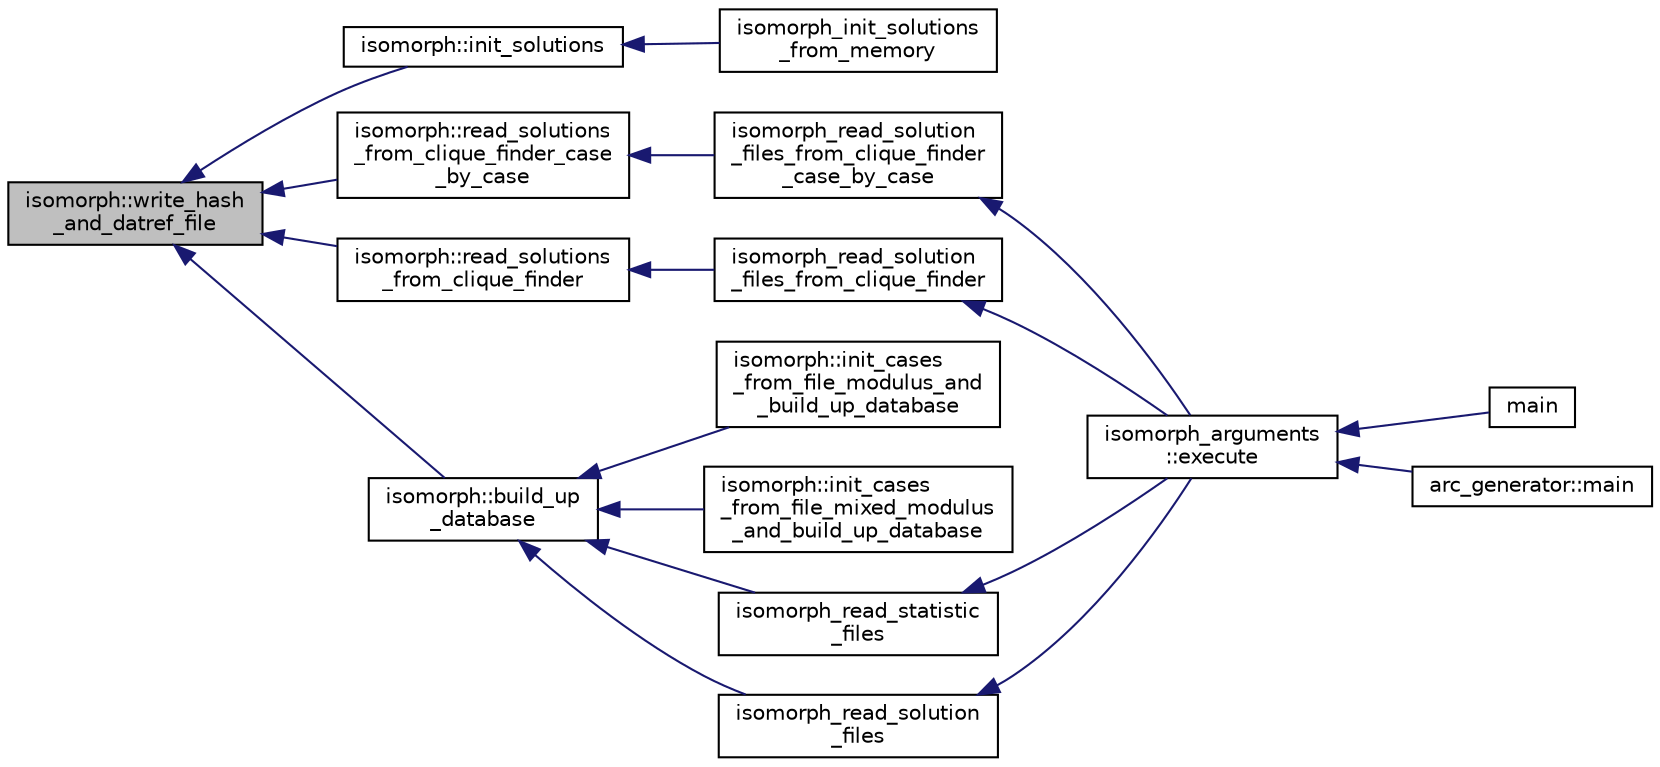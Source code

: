 digraph "isomorph::write_hash_and_datref_file"
{
  edge [fontname="Helvetica",fontsize="10",labelfontname="Helvetica",labelfontsize="10"];
  node [fontname="Helvetica",fontsize="10",shape=record];
  rankdir="LR";
  Node15455 [label="isomorph::write_hash\l_and_datref_file",height=0.2,width=0.4,color="black", fillcolor="grey75", style="filled", fontcolor="black"];
  Node15455 -> Node15456 [dir="back",color="midnightblue",fontsize="10",style="solid",fontname="Helvetica"];
  Node15456 [label="isomorph::init_solutions",height=0.2,width=0.4,color="black", fillcolor="white", style="filled",URL="$d3/d5f/classisomorph.html#a729746a01bd45d55565d0a11cda9e9a3"];
  Node15456 -> Node15457 [dir="back",color="midnightblue",fontsize="10",style="solid",fontname="Helvetica"];
  Node15457 [label="isomorph_init_solutions\l_from_memory",height=0.2,width=0.4,color="black", fillcolor="white", style="filled",URL="$d4/d7e/isomorph__global_8_c.html#a490bbe6199dc1e29d186b26834266e03"];
  Node15455 -> Node15458 [dir="back",color="midnightblue",fontsize="10",style="solid",fontname="Helvetica"];
  Node15458 [label="isomorph::read_solutions\l_from_clique_finder_case\l_by_case",height=0.2,width=0.4,color="black", fillcolor="white", style="filled",URL="$d3/d5f/classisomorph.html#a65bc5ec528f741a1b01cdd606dfed579"];
  Node15458 -> Node15459 [dir="back",color="midnightblue",fontsize="10",style="solid",fontname="Helvetica"];
  Node15459 [label="isomorph_read_solution\l_files_from_clique_finder\l_case_by_case",height=0.2,width=0.4,color="black", fillcolor="white", style="filled",URL="$d4/d7e/isomorph__global_8_c.html#a2a55ab4b2df6ae83f916cf01eccdf67c"];
  Node15459 -> Node15460 [dir="back",color="midnightblue",fontsize="10",style="solid",fontname="Helvetica"];
  Node15460 [label="isomorph_arguments\l::execute",height=0.2,width=0.4,color="black", fillcolor="white", style="filled",URL="$d5/de4/classisomorph__arguments.html#aa85e472d14906abdd5672dc66027583e"];
  Node15460 -> Node15461 [dir="back",color="midnightblue",fontsize="10",style="solid",fontname="Helvetica"];
  Node15461 [label="main",height=0.2,width=0.4,color="black", fillcolor="white", style="filled",URL="$d1/d5e/blt__main_8_c.html#a217dbf8b442f20279ea00b898af96f52"];
  Node15460 -> Node15462 [dir="back",color="midnightblue",fontsize="10",style="solid",fontname="Helvetica"];
  Node15462 [label="arc_generator::main",height=0.2,width=0.4,color="black", fillcolor="white", style="filled",URL="$d4/d21/classarc__generator.html#ad80140b51b165dad1fe6ab232be7829a"];
  Node15455 -> Node15463 [dir="back",color="midnightblue",fontsize="10",style="solid",fontname="Helvetica"];
  Node15463 [label="isomorph::read_solutions\l_from_clique_finder",height=0.2,width=0.4,color="black", fillcolor="white", style="filled",URL="$d3/d5f/classisomorph.html#a14c4ac27b0d97d338e14ac0d183c5c64"];
  Node15463 -> Node15464 [dir="back",color="midnightblue",fontsize="10",style="solid",fontname="Helvetica"];
  Node15464 [label="isomorph_read_solution\l_files_from_clique_finder",height=0.2,width=0.4,color="black", fillcolor="white", style="filled",URL="$d4/d7e/isomorph__global_8_c.html#ad8be067333430bfdd26c0a34549f4556"];
  Node15464 -> Node15460 [dir="back",color="midnightblue",fontsize="10",style="solid",fontname="Helvetica"];
  Node15455 -> Node15465 [dir="back",color="midnightblue",fontsize="10",style="solid",fontname="Helvetica"];
  Node15465 [label="isomorph::build_up\l_database",height=0.2,width=0.4,color="black", fillcolor="white", style="filled",URL="$d3/d5f/classisomorph.html#a40bea8f733a5855879f927fc73324384"];
  Node15465 -> Node15466 [dir="back",color="midnightblue",fontsize="10",style="solid",fontname="Helvetica"];
  Node15466 [label="isomorph::init_cases\l_from_file_modulus_and\l_build_up_database",height=0.2,width=0.4,color="black", fillcolor="white", style="filled",URL="$d3/d5f/classisomorph.html#a42c6ebeadb51263d8ae8c1bdaae3ebbd"];
  Node15465 -> Node15467 [dir="back",color="midnightblue",fontsize="10",style="solid",fontname="Helvetica"];
  Node15467 [label="isomorph::init_cases\l_from_file_mixed_modulus\l_and_build_up_database",height=0.2,width=0.4,color="black", fillcolor="white", style="filled",URL="$d3/d5f/classisomorph.html#acae208131143734575c088b5f50123f6"];
  Node15465 -> Node15468 [dir="back",color="midnightblue",fontsize="10",style="solid",fontname="Helvetica"];
  Node15468 [label="isomorph_read_statistic\l_files",height=0.2,width=0.4,color="black", fillcolor="white", style="filled",URL="$d4/d7e/isomorph__global_8_c.html#a78a6ee9d7dee4708fc721374bdebfa83"];
  Node15468 -> Node15460 [dir="back",color="midnightblue",fontsize="10",style="solid",fontname="Helvetica"];
  Node15465 -> Node15469 [dir="back",color="midnightblue",fontsize="10",style="solid",fontname="Helvetica"];
  Node15469 [label="isomorph_read_solution\l_files",height=0.2,width=0.4,color="black", fillcolor="white", style="filled",URL="$d4/d7e/isomorph__global_8_c.html#a697da824ab34db5c830530fb3c97df24"];
  Node15469 -> Node15460 [dir="back",color="midnightblue",fontsize="10",style="solid",fontname="Helvetica"];
}
